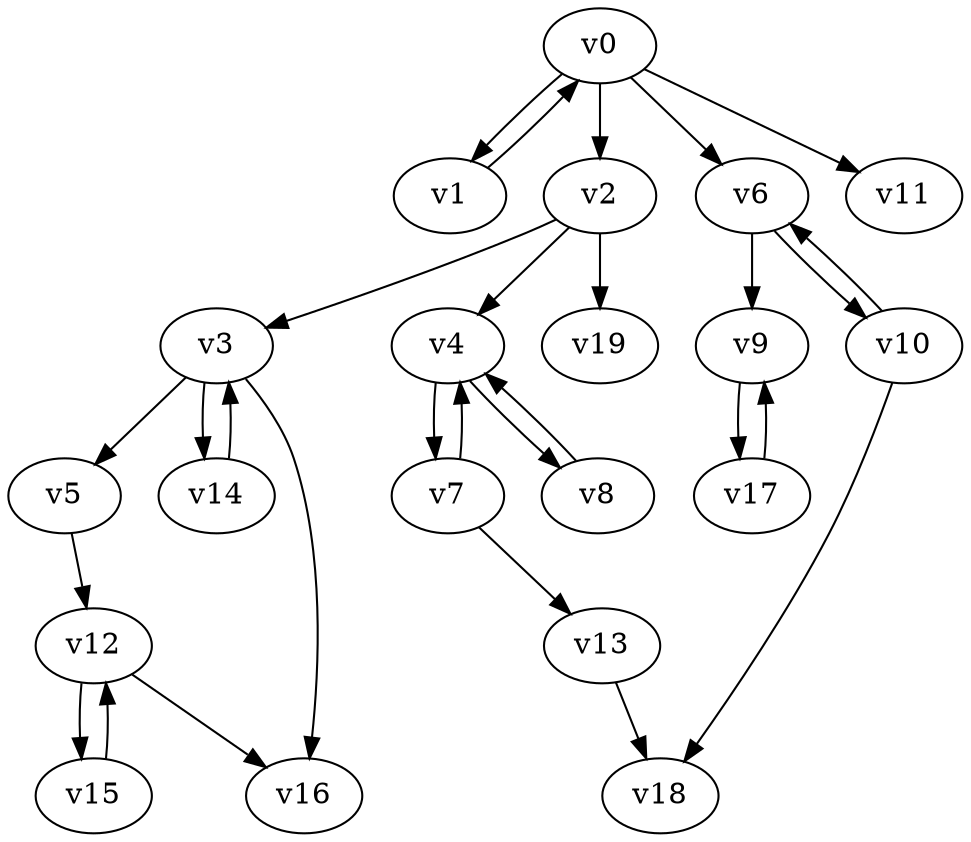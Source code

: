 digraph test021 {
    v0 [name="v0", player=0, weight=8];
    v1 [name="v1", player=1, weight=7];
    v2 [name="v2", player=0, weight=12];
    v3 [name="v3", player=1, weight=5];
    v4 [name="v4", player=0, weight=17];
    v5 [name="v5", player=1, weight=7];
    v6 [name="v6", player=0, weight=1];
    v7 [name="v7", player=1, weight=5];
    v8 [name="v8", player=0, weight=-2];
    v9 [name="v9", player=1, weight=7];
    v10 [name="v10", player=0, weight=-2];
    v11 [name="v11", player=1, weight=4];
    v12 [name="v12", player=0, weight=13];
    v13 [name="v13", player=1, weight=-1];
    v14 [name="v14", player=0, weight=4];
    v15 [name="v15", player=1, weight=9];
    v16 [name="v16", player=0, weight=4];
    v17 [name="v17", player=1, weight=12];
    v18 [name="v18", player=0, weight=14];
    v19 [name="v19", player=1, weight=8];
    v0 -> v1;
    v1 -> v0;
    v0 -> v2;
    v2 -> v3;
    v2 -> v4;
    v3 -> v5;
    v0 -> v6;
    v4 -> v7;
    v7 -> v4;
    v4 -> v8;
    v8 -> v4;
    v6 -> v9;
    v6 -> v10;
    v10 -> v6;
    v0 -> v11;
    v5 -> v12;
    v7 -> v13;
    v3 -> v14;
    v14 -> v3;
    v12 -> v15;
    v15 -> v12;
    v12 -> v16;
    v9 -> v17;
    v17 -> v9;
    v13 -> v18;
    v2 -> v19;
    v10 -> v18;
    v3 -> v16;
}
